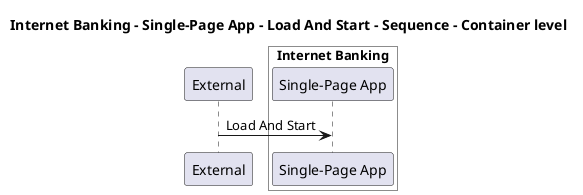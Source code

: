 @startuml

title Internet Banking - Single-Page App - Load And Start - Sequence - Container level

participant "External" as C4InterFlow.SoftwareSystems.ExternalSystem

box "Internet Banking" #White
    participant "Single-Page App" as BigBankPlc.SoftwareSystems.InternetBanking.Containers.SinglePageApp
end box


C4InterFlow.SoftwareSystems.ExternalSystem -> BigBankPlc.SoftwareSystems.InternetBanking.Containers.SinglePageApp : Load And Start


@enduml
